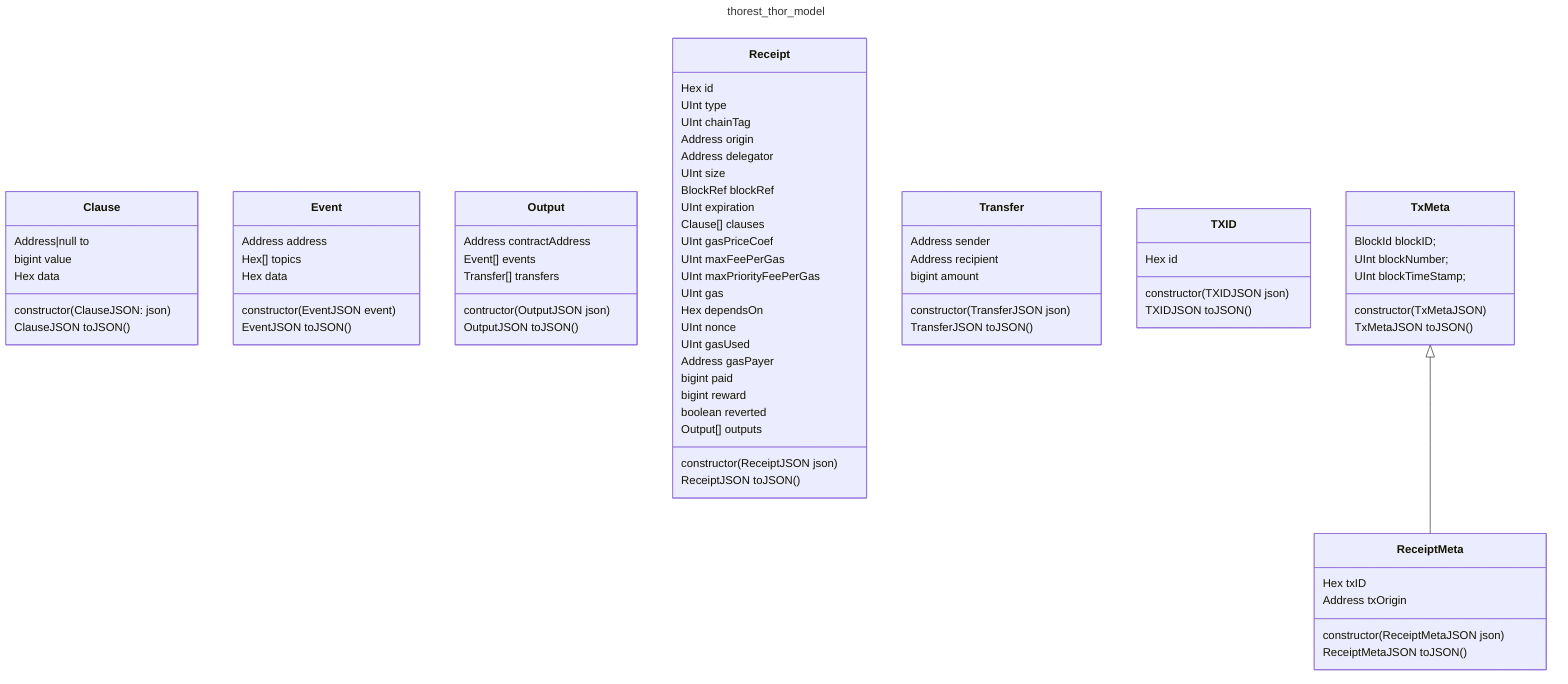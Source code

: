 ---
title: thorest_thor_model
---
classDiagram
    class Clause {
        Address|null to
        bigint value
        Hex data
        constructor(ClauseJSON: json)
        ClauseJSON toJSON()
    }
    class Event {
        Address address
        Hex[] topics
        Hex data
        constructor(EventJSON event)
        EventJSON toJSON()
    }
    class Output {
        Address contractAddress
        Event[] events
        Transfer[] transfers
        contructor(OutputJSON json)
        OutputJSON toJSON()
    }
    class Receipt {
        Hex id
        UInt type
        UInt chainTag
        Address origin
        Address delegator
        UInt size
        BlockRef blockRef
        UInt expiration
        Clause[] clauses
        UInt gasPriceCoef
        UInt maxFeePerGas
        UInt maxPriorityFeePerGas
        UInt gas
        Hex dependsOn
        UInt nonce
        UInt gasUsed
        Address gasPayer
        bigint paid
        bigint reward
        boolean reverted
        Output[] outputs
        constructor(ReceiptJSON json)
        ReceiptJSON toJSON()
    }
    class ReceiptMeta {
        Hex txID
        Address txOrigin
        constructor(ReceiptMetaJSON json)
        ReceiptMetaJSON toJSON()
    }
    class Transfer {
        Address sender
        Address recipient
        bigint amount
        constructor(TransferJSON json)
        TransferJSON toJSON()
    }
    class TXID {
        Hex id
        constructor(TXIDJSON json)
        TXIDJSON toJSON()
    }
    class TxMeta {
        BlockId blockID;
        UInt blockNumber;
        UInt blockTimeStamp;
        constructor(TxMetaJSON)
        TxMetaJSON toJSON()
    }
    TxMeta <|-- ReceiptMeta